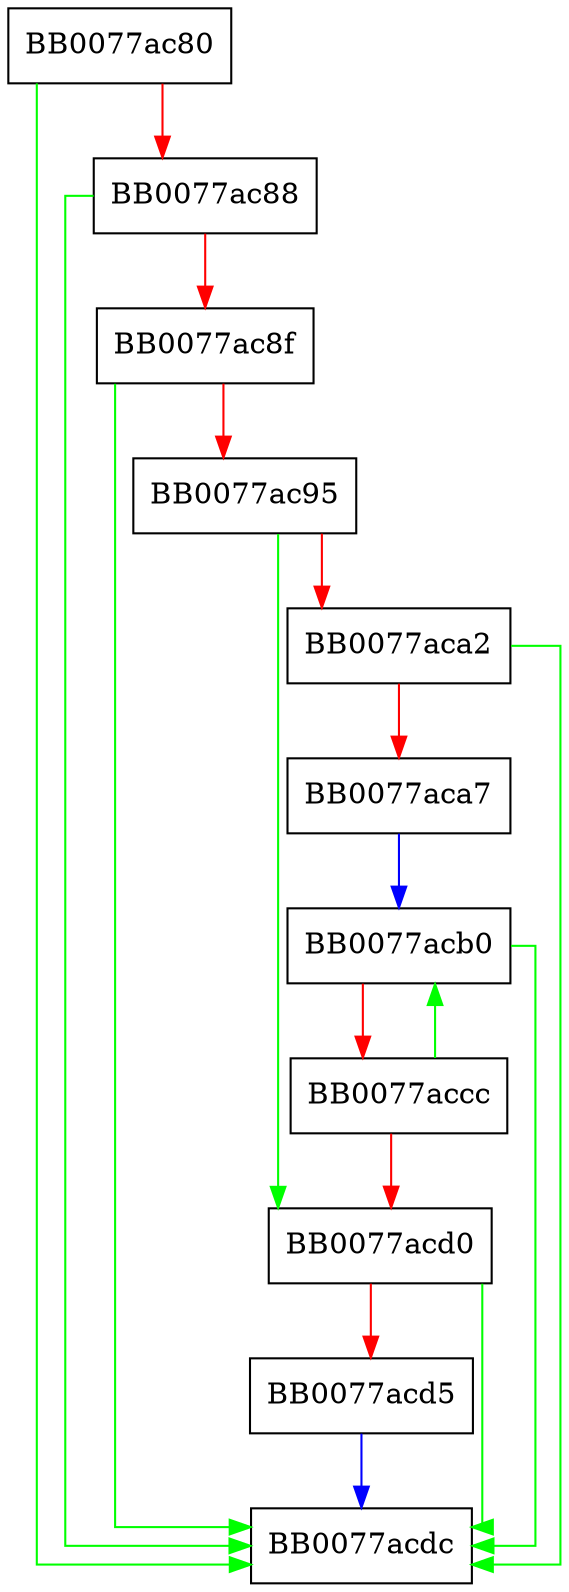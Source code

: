digraph ossl_sa_get {
  node [shape="box"];
  graph [splines=ortho];
  BB0077ac80 -> BB0077acdc [color="green"];
  BB0077ac80 -> BB0077ac88 [color="red"];
  BB0077ac88 -> BB0077acdc [color="green"];
  BB0077ac88 -> BB0077ac8f [color="red"];
  BB0077ac8f -> BB0077acdc [color="green"];
  BB0077ac8f -> BB0077ac95 [color="red"];
  BB0077ac95 -> BB0077acd0 [color="green"];
  BB0077ac95 -> BB0077aca2 [color="red"];
  BB0077aca2 -> BB0077acdc [color="green"];
  BB0077aca2 -> BB0077aca7 [color="red"];
  BB0077aca7 -> BB0077acb0 [color="blue"];
  BB0077acb0 -> BB0077acdc [color="green"];
  BB0077acb0 -> BB0077accc [color="red"];
  BB0077accc -> BB0077acb0 [color="green"];
  BB0077accc -> BB0077acd0 [color="red"];
  BB0077acd0 -> BB0077acdc [color="green"];
  BB0077acd0 -> BB0077acd5 [color="red"];
  BB0077acd5 -> BB0077acdc [color="blue"];
}